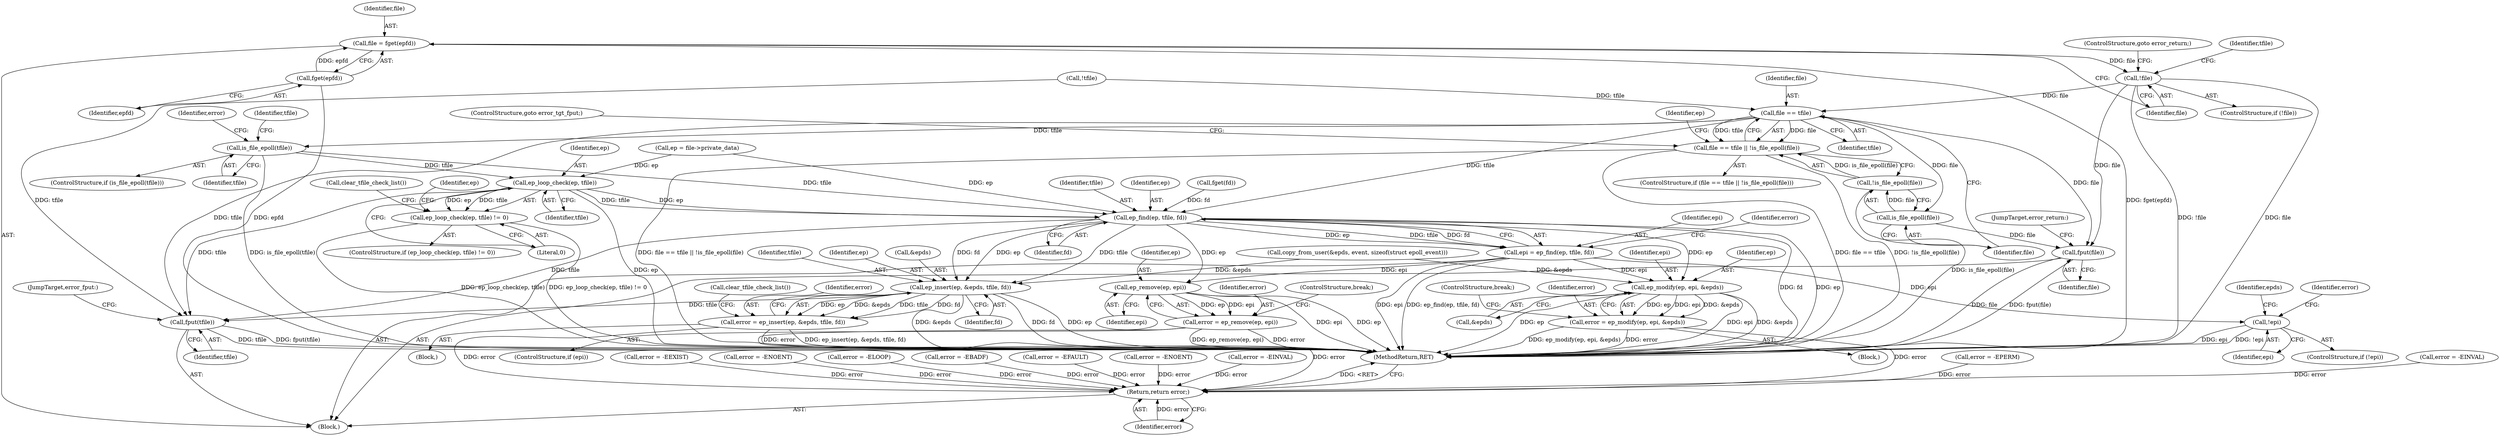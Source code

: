 digraph "0_linux_13d518074a952d33d47c428419693f63389547e9@pointer" {
"1000147" [label="(Call,file = fget(epfd))"];
"1000149" [label="(Call,fget(epfd))"];
"1000152" [label="(Call,!file)"];
"1000186" [label="(Call,file == tfile)"];
"1000185" [label="(Call,file == tfile || !is_file_epoll(file))"];
"1000190" [label="(Call,is_file_epoll(file))"];
"1000189" [label="(Call,!is_file_epoll(file))"];
"1000341" [label="(Call,fput(file))"];
"1000219" [label="(Call,is_file_epoll(tfile))"];
"1000228" [label="(Call,ep_loop_check(ep, tfile))"];
"1000227" [label="(Call,ep_loop_check(ep, tfile) != 0)"];
"1000251" [label="(Call,ep_find(ep, tfile, fd))"];
"1000249" [label="(Call,epi = ep_find(ep, tfile, fd))"];
"1000264" [label="(Call,!epi)"];
"1000294" [label="(Call,ep_remove(ep, epi))"];
"1000292" [label="(Call,error = ep_remove(ep, epi))"];
"1000344" [label="(Return,return error;)"];
"1000316" [label="(Call,ep_modify(ep, epi, &epds))"];
"1000314" [label="(Call,error = ep_modify(ep, epi, &epds))"];
"1000276" [label="(Call,ep_insert(ep, &epds, tfile, fd))"];
"1000274" [label="(Call,error = ep_insert(ep, &epds, tfile, fd))"];
"1000338" [label="(Call,fput(tfile))"];
"1000249" [label="(Call,epi = ep_find(ep, tfile, fd))"];
"1000339" [label="(Identifier,tfile)"];
"1000193" [label="(Call,ep = file->private_data)"];
"1000186" [label="(Call,file == tfile)"];
"1000265" [label="(Identifier,epi)"];
"1000287" [label="(Call,clear_tfile_check_list())"];
"1000150" [label="(Identifier,epfd)"];
"1000295" [label="(Identifier,ep)"];
"1000163" [label="(Call,error = -EPERM)"];
"1000318" [label="(Identifier,epi)"];
"1000346" [label="(MethodReturn,RET)"];
"1000294" [label="(Call,ep_remove(ep, epi))"];
"1000190" [label="(Call,is_file_epoll(file))"];
"1000194" [label="(Identifier,ep)"];
"1000281" [label="(Identifier,fd)"];
"1000343" [label="(JumpTarget,error_return:)"];
"1000255" [label="(Call,error = -EINVAL)"];
"1000276" [label="(Call,ep_insert(ep, &epds, tfile, fd))"];
"1000263" [label="(ControlStructure,if (!epi))"];
"1000254" [label="(Identifier,fd)"];
"1000188" [label="(Identifier,tfile)"];
"1000341" [label="(Call,fput(file))"];
"1000251" [label="(Call,ep_find(ep, tfile, fd))"];
"1000154" [label="(ControlStructure,goto error_return;)"];
"1000256" [label="(Identifier,error)"];
"1000219" [label="(Call,is_file_epoll(tfile))"];
"1000283" [label="(Call,error = -EEXIST)"];
"1000192" [label="(ControlStructure,goto error_tgt_fput;)"];
"1000277" [label="(Identifier,ep)"];
"1000326" [label="(ControlStructure,break;)"];
"1000322" [label="(Call,error = -ENOENT)"];
"1000278" [label="(Call,&epds)"];
"1000189" [label="(Call,!is_file_epoll(file))"];
"1000222" [label="(Call,error = -ELOOP)"];
"1000315" [label="(Identifier,error)"];
"1000284" [label="(Identifier,error)"];
"1000296" [label="(Identifier,epi)"];
"1000338" [label="(Call,fput(tfile))"];
"1000269" [label="(Identifier,epds)"];
"1000226" [label="(ControlStructure,if (ep_loop_check(ep, tfile) != 0))"];
"1000147" [label="(Call,file = fget(epfd))"];
"1000230" [label="(Identifier,tfile)"];
"1000253" [label="(Identifier,tfile)"];
"1000292" [label="(Call,error = ep_remove(ep, epi))"];
"1000252" [label="(Identifier,ep)"];
"1000229" [label="(Identifier,ep)"];
"1000223" [label="(Identifier,error)"];
"1000157" [label="(Call,fget(fd))"];
"1000153" [label="(Identifier,file)"];
"1000156" [label="(Identifier,tfile)"];
"1000316" [label="(Call,ep_modify(ep, epi, &epds))"];
"1000290" [label="(ControlStructure,if (epi))"];
"1000187" [label="(Identifier,file)"];
"1000302" [label="(ControlStructure,break;)"];
"1000344" [label="(Return,return error;)"];
"1000185" [label="(Call,file == tfile || !is_file_epoll(file))"];
"1000340" [label="(JumpTarget,error_fput:)"];
"1000342" [label="(Identifier,file)"];
"1000319" [label="(Call,&epds)"];
"1000218" [label="(ControlStructure,if (is_file_epoll(tfile)))"];
"1000136" [label="(Call,copy_from_user(&epds, event, sizeof(struct epoll_event)))"];
"1000143" [label="(Call,error = -EBADF)"];
"1000293" [label="(Identifier,error)"];
"1000184" [label="(ControlStructure,if (file == tfile || !is_file_epoll(file)))"];
"1000314" [label="(Call,error = ep_modify(ep, epi, &epds))"];
"1000128" [label="(Call,error = -EFAULT)"];
"1000274" [label="(Call,error = ep_insert(ep, &epds, tfile, fd))"];
"1000298" [label="(Call,error = -ENOENT)"];
"1000191" [label="(Identifier,file)"];
"1000149" [label="(Call,fget(epfd))"];
"1000246" [label="(Identifier,ep)"];
"1000151" [label="(ControlStructure,if (!file))"];
"1000239" [label="(Identifier,tfile)"];
"1000264" [label="(Call,!epi)"];
"1000280" [label="(Identifier,tfile)"];
"1000160" [label="(Call,!tfile)"];
"1000266" [label="(Block,)"];
"1000228" [label="(Call,ep_loop_check(ep, tfile))"];
"1000317" [label="(Identifier,ep)"];
"1000233" [label="(Call,clear_tfile_check_list())"];
"1000306" [label="(Block,)"];
"1000250" [label="(Identifier,epi)"];
"1000275" [label="(Identifier,error)"];
"1000152" [label="(Call,!file)"];
"1000180" [label="(Call,error = -EINVAL)"];
"1000148" [label="(Identifier,file)"];
"1000117" [label="(Block,)"];
"1000227" [label="(Call,ep_loop_check(ep, tfile) != 0)"];
"1000220" [label="(Identifier,tfile)"];
"1000231" [label="(Literal,0)"];
"1000345" [label="(Identifier,error)"];
"1000147" -> "1000117"  [label="AST: "];
"1000147" -> "1000149"  [label="CFG: "];
"1000148" -> "1000147"  [label="AST: "];
"1000149" -> "1000147"  [label="AST: "];
"1000153" -> "1000147"  [label="CFG: "];
"1000147" -> "1000346"  [label="DDG: fget(epfd)"];
"1000149" -> "1000147"  [label="DDG: epfd"];
"1000147" -> "1000152"  [label="DDG: file"];
"1000149" -> "1000150"  [label="CFG: "];
"1000150" -> "1000149"  [label="AST: "];
"1000149" -> "1000346"  [label="DDG: epfd"];
"1000152" -> "1000151"  [label="AST: "];
"1000152" -> "1000153"  [label="CFG: "];
"1000153" -> "1000152"  [label="AST: "];
"1000154" -> "1000152"  [label="CFG: "];
"1000156" -> "1000152"  [label="CFG: "];
"1000152" -> "1000346"  [label="DDG: !file"];
"1000152" -> "1000346"  [label="DDG: file"];
"1000152" -> "1000186"  [label="DDG: file"];
"1000152" -> "1000341"  [label="DDG: file"];
"1000186" -> "1000185"  [label="AST: "];
"1000186" -> "1000188"  [label="CFG: "];
"1000187" -> "1000186"  [label="AST: "];
"1000188" -> "1000186"  [label="AST: "];
"1000191" -> "1000186"  [label="CFG: "];
"1000185" -> "1000186"  [label="CFG: "];
"1000186" -> "1000185"  [label="DDG: file"];
"1000186" -> "1000185"  [label="DDG: tfile"];
"1000160" -> "1000186"  [label="DDG: tfile"];
"1000186" -> "1000190"  [label="DDG: file"];
"1000186" -> "1000219"  [label="DDG: tfile"];
"1000186" -> "1000251"  [label="DDG: tfile"];
"1000186" -> "1000338"  [label="DDG: tfile"];
"1000186" -> "1000341"  [label="DDG: file"];
"1000185" -> "1000184"  [label="AST: "];
"1000185" -> "1000189"  [label="CFG: "];
"1000189" -> "1000185"  [label="AST: "];
"1000192" -> "1000185"  [label="CFG: "];
"1000194" -> "1000185"  [label="CFG: "];
"1000185" -> "1000346"  [label="DDG: file == tfile || !is_file_epoll(file)"];
"1000185" -> "1000346"  [label="DDG: file == tfile"];
"1000185" -> "1000346"  [label="DDG: !is_file_epoll(file)"];
"1000189" -> "1000185"  [label="DDG: is_file_epoll(file)"];
"1000190" -> "1000189"  [label="AST: "];
"1000190" -> "1000191"  [label="CFG: "];
"1000191" -> "1000190"  [label="AST: "];
"1000189" -> "1000190"  [label="CFG: "];
"1000190" -> "1000189"  [label="DDG: file"];
"1000190" -> "1000341"  [label="DDG: file"];
"1000189" -> "1000346"  [label="DDG: is_file_epoll(file)"];
"1000341" -> "1000117"  [label="AST: "];
"1000341" -> "1000342"  [label="CFG: "];
"1000342" -> "1000341"  [label="AST: "];
"1000343" -> "1000341"  [label="CFG: "];
"1000341" -> "1000346"  [label="DDG: file"];
"1000341" -> "1000346"  [label="DDG: fput(file)"];
"1000219" -> "1000218"  [label="AST: "];
"1000219" -> "1000220"  [label="CFG: "];
"1000220" -> "1000219"  [label="AST: "];
"1000223" -> "1000219"  [label="CFG: "];
"1000239" -> "1000219"  [label="CFG: "];
"1000219" -> "1000346"  [label="DDG: is_file_epoll(tfile)"];
"1000219" -> "1000228"  [label="DDG: tfile"];
"1000219" -> "1000251"  [label="DDG: tfile"];
"1000228" -> "1000227"  [label="AST: "];
"1000228" -> "1000230"  [label="CFG: "];
"1000229" -> "1000228"  [label="AST: "];
"1000230" -> "1000228"  [label="AST: "];
"1000231" -> "1000228"  [label="CFG: "];
"1000228" -> "1000346"  [label="DDG: ep"];
"1000228" -> "1000227"  [label="DDG: ep"];
"1000228" -> "1000227"  [label="DDG: tfile"];
"1000193" -> "1000228"  [label="DDG: ep"];
"1000228" -> "1000251"  [label="DDG: ep"];
"1000228" -> "1000251"  [label="DDG: tfile"];
"1000228" -> "1000338"  [label="DDG: tfile"];
"1000227" -> "1000226"  [label="AST: "];
"1000227" -> "1000231"  [label="CFG: "];
"1000231" -> "1000227"  [label="AST: "];
"1000233" -> "1000227"  [label="CFG: "];
"1000246" -> "1000227"  [label="CFG: "];
"1000227" -> "1000346"  [label="DDG: ep_loop_check(ep, tfile) != 0"];
"1000227" -> "1000346"  [label="DDG: ep_loop_check(ep, tfile)"];
"1000251" -> "1000249"  [label="AST: "];
"1000251" -> "1000254"  [label="CFG: "];
"1000252" -> "1000251"  [label="AST: "];
"1000253" -> "1000251"  [label="AST: "];
"1000254" -> "1000251"  [label="AST: "];
"1000249" -> "1000251"  [label="CFG: "];
"1000251" -> "1000346"  [label="DDG: fd"];
"1000251" -> "1000346"  [label="DDG: ep"];
"1000251" -> "1000249"  [label="DDG: ep"];
"1000251" -> "1000249"  [label="DDG: tfile"];
"1000251" -> "1000249"  [label="DDG: fd"];
"1000193" -> "1000251"  [label="DDG: ep"];
"1000157" -> "1000251"  [label="DDG: fd"];
"1000251" -> "1000276"  [label="DDG: ep"];
"1000251" -> "1000276"  [label="DDG: tfile"];
"1000251" -> "1000276"  [label="DDG: fd"];
"1000251" -> "1000294"  [label="DDG: ep"];
"1000251" -> "1000316"  [label="DDG: ep"];
"1000251" -> "1000338"  [label="DDG: tfile"];
"1000249" -> "1000117"  [label="AST: "];
"1000250" -> "1000249"  [label="AST: "];
"1000256" -> "1000249"  [label="CFG: "];
"1000249" -> "1000346"  [label="DDG: ep_find(ep, tfile, fd)"];
"1000249" -> "1000346"  [label="DDG: epi"];
"1000249" -> "1000264"  [label="DDG: epi"];
"1000249" -> "1000294"  [label="DDG: epi"];
"1000249" -> "1000316"  [label="DDG: epi"];
"1000264" -> "1000263"  [label="AST: "];
"1000264" -> "1000265"  [label="CFG: "];
"1000265" -> "1000264"  [label="AST: "];
"1000269" -> "1000264"  [label="CFG: "];
"1000284" -> "1000264"  [label="CFG: "];
"1000264" -> "1000346"  [label="DDG: epi"];
"1000264" -> "1000346"  [label="DDG: !epi"];
"1000294" -> "1000292"  [label="AST: "];
"1000294" -> "1000296"  [label="CFG: "];
"1000295" -> "1000294"  [label="AST: "];
"1000296" -> "1000294"  [label="AST: "];
"1000292" -> "1000294"  [label="CFG: "];
"1000294" -> "1000346"  [label="DDG: epi"];
"1000294" -> "1000346"  [label="DDG: ep"];
"1000294" -> "1000292"  [label="DDG: ep"];
"1000294" -> "1000292"  [label="DDG: epi"];
"1000292" -> "1000290"  [label="AST: "];
"1000293" -> "1000292"  [label="AST: "];
"1000302" -> "1000292"  [label="CFG: "];
"1000292" -> "1000346"  [label="DDG: ep_remove(ep, epi)"];
"1000292" -> "1000346"  [label="DDG: error"];
"1000292" -> "1000344"  [label="DDG: error"];
"1000344" -> "1000117"  [label="AST: "];
"1000344" -> "1000345"  [label="CFG: "];
"1000345" -> "1000344"  [label="AST: "];
"1000346" -> "1000344"  [label="CFG: "];
"1000344" -> "1000346"  [label="DDG: <RET>"];
"1000345" -> "1000344"  [label="DDG: error"];
"1000163" -> "1000344"  [label="DDG: error"];
"1000298" -> "1000344"  [label="DDG: error"];
"1000180" -> "1000344"  [label="DDG: error"];
"1000322" -> "1000344"  [label="DDG: error"];
"1000255" -> "1000344"  [label="DDG: error"];
"1000222" -> "1000344"  [label="DDG: error"];
"1000314" -> "1000344"  [label="DDG: error"];
"1000283" -> "1000344"  [label="DDG: error"];
"1000274" -> "1000344"  [label="DDG: error"];
"1000128" -> "1000344"  [label="DDG: error"];
"1000143" -> "1000344"  [label="DDG: error"];
"1000316" -> "1000314"  [label="AST: "];
"1000316" -> "1000319"  [label="CFG: "];
"1000317" -> "1000316"  [label="AST: "];
"1000318" -> "1000316"  [label="AST: "];
"1000319" -> "1000316"  [label="AST: "];
"1000314" -> "1000316"  [label="CFG: "];
"1000316" -> "1000346"  [label="DDG: epi"];
"1000316" -> "1000346"  [label="DDG: &epds"];
"1000316" -> "1000346"  [label="DDG: ep"];
"1000316" -> "1000314"  [label="DDG: ep"];
"1000316" -> "1000314"  [label="DDG: epi"];
"1000316" -> "1000314"  [label="DDG: &epds"];
"1000136" -> "1000316"  [label="DDG: &epds"];
"1000314" -> "1000306"  [label="AST: "];
"1000315" -> "1000314"  [label="AST: "];
"1000326" -> "1000314"  [label="CFG: "];
"1000314" -> "1000346"  [label="DDG: error"];
"1000314" -> "1000346"  [label="DDG: ep_modify(ep, epi, &epds)"];
"1000276" -> "1000274"  [label="AST: "];
"1000276" -> "1000281"  [label="CFG: "];
"1000277" -> "1000276"  [label="AST: "];
"1000278" -> "1000276"  [label="AST: "];
"1000280" -> "1000276"  [label="AST: "];
"1000281" -> "1000276"  [label="AST: "];
"1000274" -> "1000276"  [label="CFG: "];
"1000276" -> "1000346"  [label="DDG: &epds"];
"1000276" -> "1000346"  [label="DDG: fd"];
"1000276" -> "1000346"  [label="DDG: ep"];
"1000276" -> "1000274"  [label="DDG: ep"];
"1000276" -> "1000274"  [label="DDG: &epds"];
"1000276" -> "1000274"  [label="DDG: tfile"];
"1000276" -> "1000274"  [label="DDG: fd"];
"1000136" -> "1000276"  [label="DDG: &epds"];
"1000276" -> "1000338"  [label="DDG: tfile"];
"1000274" -> "1000266"  [label="AST: "];
"1000275" -> "1000274"  [label="AST: "];
"1000287" -> "1000274"  [label="CFG: "];
"1000274" -> "1000346"  [label="DDG: error"];
"1000274" -> "1000346"  [label="DDG: ep_insert(ep, &epds, tfile, fd)"];
"1000338" -> "1000117"  [label="AST: "];
"1000338" -> "1000339"  [label="CFG: "];
"1000339" -> "1000338"  [label="AST: "];
"1000340" -> "1000338"  [label="CFG: "];
"1000338" -> "1000346"  [label="DDG: tfile"];
"1000338" -> "1000346"  [label="DDG: fput(tfile)"];
"1000160" -> "1000338"  [label="DDG: tfile"];
}
